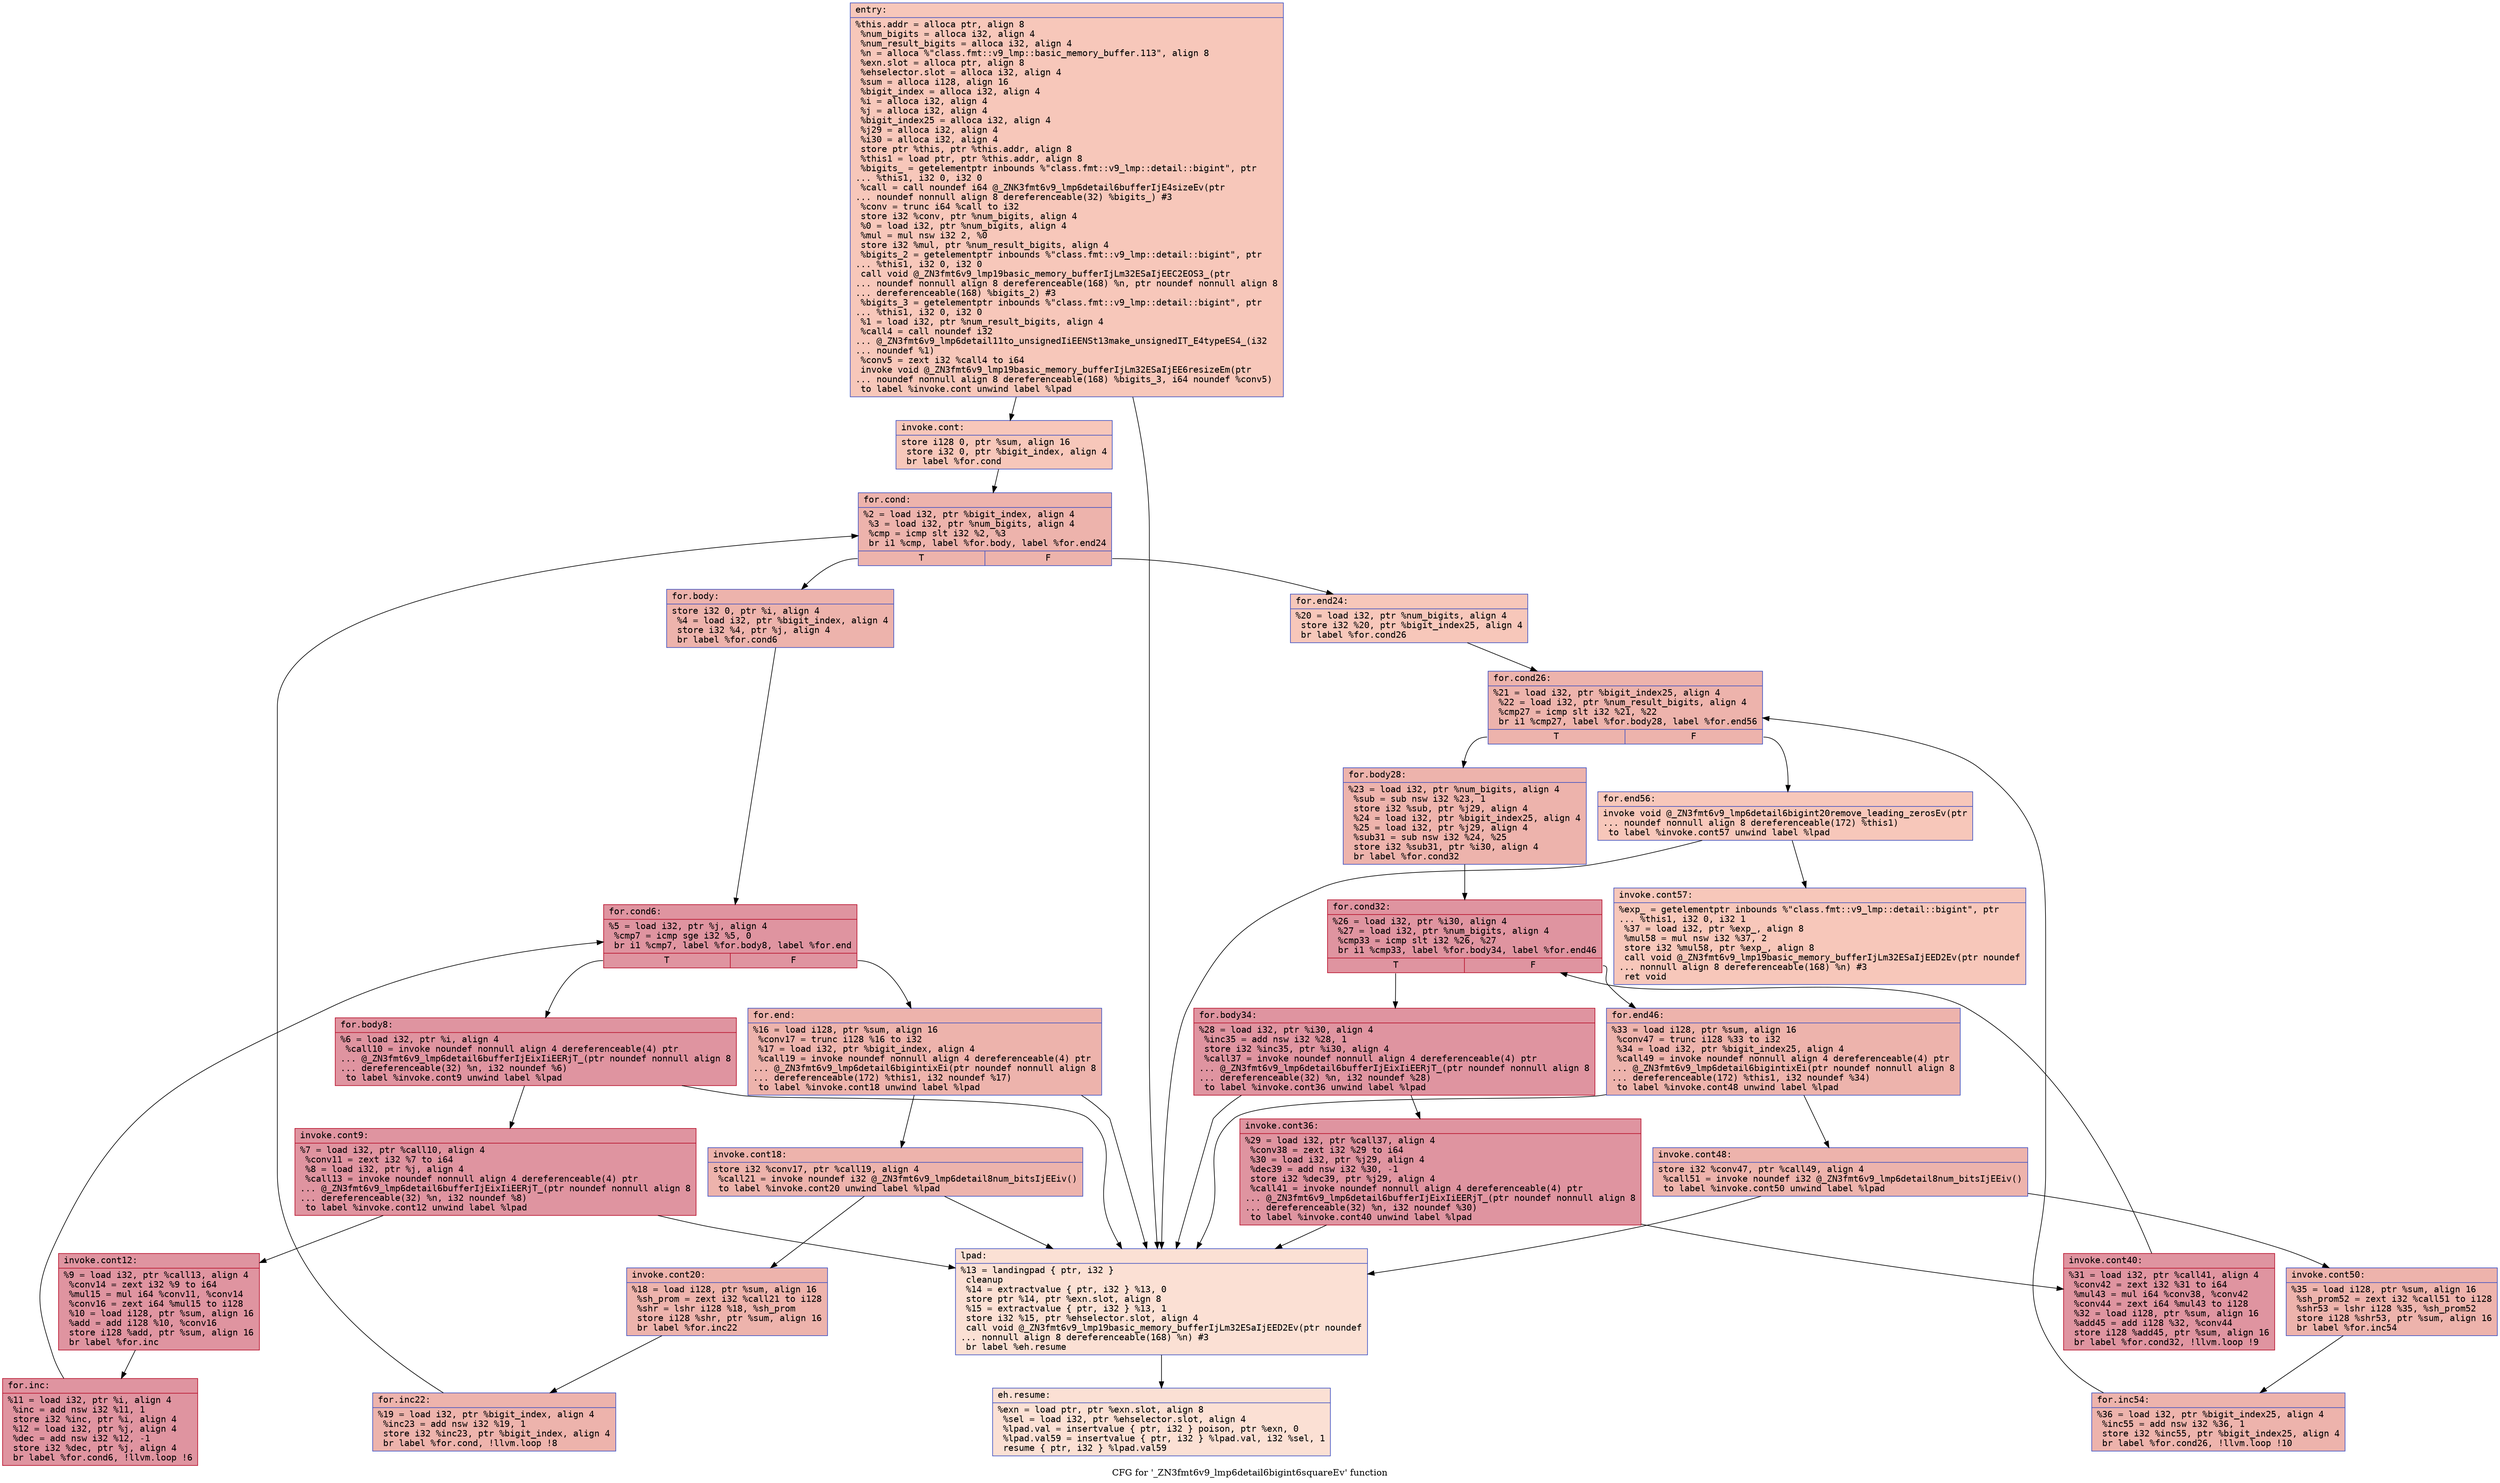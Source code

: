 digraph "CFG for '_ZN3fmt6v9_lmp6detail6bigint6squareEv' function" {
	label="CFG for '_ZN3fmt6v9_lmp6detail6bigint6squareEv' function";

	Node0x556bfec6ee60 [shape=record,color="#3d50c3ff", style=filled, fillcolor="#ec7f6370" fontname="Courier",label="{entry:\l|  %this.addr = alloca ptr, align 8\l  %num_bigits = alloca i32, align 4\l  %num_result_bigits = alloca i32, align 4\l  %n = alloca %\"class.fmt::v9_lmp::basic_memory_buffer.113\", align 8\l  %exn.slot = alloca ptr, align 8\l  %ehselector.slot = alloca i32, align 4\l  %sum = alloca i128, align 16\l  %bigit_index = alloca i32, align 4\l  %i = alloca i32, align 4\l  %j = alloca i32, align 4\l  %bigit_index25 = alloca i32, align 4\l  %j29 = alloca i32, align 4\l  %i30 = alloca i32, align 4\l  store ptr %this, ptr %this.addr, align 8\l  %this1 = load ptr, ptr %this.addr, align 8\l  %bigits_ = getelementptr inbounds %\"class.fmt::v9_lmp::detail::bigint\", ptr\l... %this1, i32 0, i32 0\l  %call = call noundef i64 @_ZNK3fmt6v9_lmp6detail6bufferIjE4sizeEv(ptr\l... noundef nonnull align 8 dereferenceable(32) %bigits_) #3\l  %conv = trunc i64 %call to i32\l  store i32 %conv, ptr %num_bigits, align 4\l  %0 = load i32, ptr %num_bigits, align 4\l  %mul = mul nsw i32 2, %0\l  store i32 %mul, ptr %num_result_bigits, align 4\l  %bigits_2 = getelementptr inbounds %\"class.fmt::v9_lmp::detail::bigint\", ptr\l... %this1, i32 0, i32 0\l  call void @_ZN3fmt6v9_lmp19basic_memory_bufferIjLm32ESaIjEEC2EOS3_(ptr\l... noundef nonnull align 8 dereferenceable(168) %n, ptr noundef nonnull align 8\l... dereferenceable(168) %bigits_2) #3\l  %bigits_3 = getelementptr inbounds %\"class.fmt::v9_lmp::detail::bigint\", ptr\l... %this1, i32 0, i32 0\l  %1 = load i32, ptr %num_result_bigits, align 4\l  %call4 = call noundef i32\l... @_ZN3fmt6v9_lmp6detail11to_unsignedIiEENSt13make_unsignedIT_E4typeES4_(i32\l... noundef %1)\l  %conv5 = zext i32 %call4 to i64\l  invoke void @_ZN3fmt6v9_lmp19basic_memory_bufferIjLm32ESaIjEE6resizeEm(ptr\l... noundef nonnull align 8 dereferenceable(168) %bigits_3, i64 noundef %conv5)\l          to label %invoke.cont unwind label %lpad\l}"];
	Node0x556bfec6ee60 -> Node0x556bfec70540[tooltip="entry -> invoke.cont\nProbability 100.00%" ];
	Node0x556bfec6ee60 -> Node0x556bfec6f530[tooltip="entry -> lpad\nProbability 0.00%" ];
	Node0x556bfec70540 [shape=record,color="#3d50c3ff", style=filled, fillcolor="#ec7f6370" fontname="Courier",label="{invoke.cont:\l|  store i128 0, ptr %sum, align 16\l  store i32 0, ptr %bigit_index, align 4\l  br label %for.cond\l}"];
	Node0x556bfec70540 -> Node0x556bfec70390[tooltip="invoke.cont -> for.cond\nProbability 100.00%" ];
	Node0x556bfec70390 [shape=record,color="#3d50c3ff", style=filled, fillcolor="#d6524470" fontname="Courier",label="{for.cond:\l|  %2 = load i32, ptr %bigit_index, align 4\l  %3 = load i32, ptr %num_bigits, align 4\l  %cmp = icmp slt i32 %2, %3\l  br i1 %cmp, label %for.body, label %for.end24\l|{<s0>T|<s1>F}}"];
	Node0x556bfec70390:s0 -> Node0x556bfec70c50[tooltip="for.cond -> for.body\nProbability 96.88%" ];
	Node0x556bfec70390:s1 -> Node0x556bfec70ca0[tooltip="for.cond -> for.end24\nProbability 3.12%" ];
	Node0x556bfec70c50 [shape=record,color="#3d50c3ff", style=filled, fillcolor="#d6524470" fontname="Courier",label="{for.body:\l|  store i32 0, ptr %i, align 4\l  %4 = load i32, ptr %bigit_index, align 4\l  store i32 %4, ptr %j, align 4\l  br label %for.cond6\l}"];
	Node0x556bfec70c50 -> Node0x556bfec70ff0[tooltip="for.body -> for.cond6\nProbability 100.00%" ];
	Node0x556bfec70ff0 [shape=record,color="#b70d28ff", style=filled, fillcolor="#b70d2870" fontname="Courier",label="{for.cond6:\l|  %5 = load i32, ptr %j, align 4\l  %cmp7 = icmp sge i32 %5, 0\l  br i1 %cmp7, label %for.body8, label %for.end\l|{<s0>T|<s1>F}}"];
	Node0x556bfec70ff0:s0 -> Node0x556bfec711f0[tooltip="for.cond6 -> for.body8\nProbability 96.88%" ];
	Node0x556bfec70ff0:s1 -> Node0x556bfec71270[tooltip="for.cond6 -> for.end\nProbability 3.12%" ];
	Node0x556bfec711f0 [shape=record,color="#b70d28ff", style=filled, fillcolor="#b70d2870" fontname="Courier",label="{for.body8:\l|  %6 = load i32, ptr %i, align 4\l  %call10 = invoke noundef nonnull align 4 dereferenceable(4) ptr\l... @_ZN3fmt6v9_lmp6detail6bufferIjEixIiEERjT_(ptr noundef nonnull align 8\l... dereferenceable(32) %n, i32 noundef %6)\l          to label %invoke.cont9 unwind label %lpad\l}"];
	Node0x556bfec711f0 -> Node0x556bfec71470[tooltip="for.body8 -> invoke.cont9\nProbability 100.00%" ];
	Node0x556bfec711f0 -> Node0x556bfec6f530[tooltip="for.body8 -> lpad\nProbability 0.00%" ];
	Node0x556bfec71470 [shape=record,color="#b70d28ff", style=filled, fillcolor="#b70d2870" fontname="Courier",label="{invoke.cont9:\l|  %7 = load i32, ptr %call10, align 4\l  %conv11 = zext i32 %7 to i64\l  %8 = load i32, ptr %j, align 4\l  %call13 = invoke noundef nonnull align 4 dereferenceable(4) ptr\l... @_ZN3fmt6v9_lmp6detail6bufferIjEixIiEERjT_(ptr noundef nonnull align 8\l... dereferenceable(32) %n, i32 noundef %8)\l          to label %invoke.cont12 unwind label %lpad\l}"];
	Node0x556bfec71470 -> Node0x556bfec71910[tooltip="invoke.cont9 -> invoke.cont12\nProbability 100.00%" ];
	Node0x556bfec71470 -> Node0x556bfec6f530[tooltip="invoke.cont9 -> lpad\nProbability 0.00%" ];
	Node0x556bfec71910 [shape=record,color="#b70d28ff", style=filled, fillcolor="#b70d2870" fontname="Courier",label="{invoke.cont12:\l|  %9 = load i32, ptr %call13, align 4\l  %conv14 = zext i32 %9 to i64\l  %mul15 = mul i64 %conv11, %conv14\l  %conv16 = zext i64 %mul15 to i128\l  %10 = load i128, ptr %sum, align 16\l  %add = add i128 %10, %conv16\l  store i128 %add, ptr %sum, align 16\l  br label %for.inc\l}"];
	Node0x556bfec71910 -> Node0x556bfec71f60[tooltip="invoke.cont12 -> for.inc\nProbability 100.00%" ];
	Node0x556bfec71f60 [shape=record,color="#b70d28ff", style=filled, fillcolor="#b70d2870" fontname="Courier",label="{for.inc:\l|  %11 = load i32, ptr %i, align 4\l  %inc = add nsw i32 %11, 1\l  store i32 %inc, ptr %i, align 4\l  %12 = load i32, ptr %j, align 4\l  %dec = add nsw i32 %12, -1\l  store i32 %dec, ptr %j, align 4\l  br label %for.cond6, !llvm.loop !6\l}"];
	Node0x556bfec71f60 -> Node0x556bfec70ff0[tooltip="for.inc -> for.cond6\nProbability 100.00%" ];
	Node0x556bfec6f530 [shape=record,color="#3d50c3ff", style=filled, fillcolor="#f7b99e70" fontname="Courier",label="{lpad:\l|  %13 = landingpad \{ ptr, i32 \}\l          cleanup\l  %14 = extractvalue \{ ptr, i32 \} %13, 0\l  store ptr %14, ptr %exn.slot, align 8\l  %15 = extractvalue \{ ptr, i32 \} %13, 1\l  store i32 %15, ptr %ehselector.slot, align 4\l  call void @_ZN3fmt6v9_lmp19basic_memory_bufferIjLm32ESaIjEED2Ev(ptr noundef\l... nonnull align 8 dereferenceable(168) %n) #3\l  br label %eh.resume\l}"];
	Node0x556bfec6f530 -> Node0x556bfec72980[tooltip="lpad -> eh.resume\nProbability 100.00%" ];
	Node0x556bfec71270 [shape=record,color="#3d50c3ff", style=filled, fillcolor="#d6524470" fontname="Courier",label="{for.end:\l|  %16 = load i128, ptr %sum, align 16\l  %conv17 = trunc i128 %16 to i32\l  %17 = load i32, ptr %bigit_index, align 4\l  %call19 = invoke noundef nonnull align 4 dereferenceable(4) ptr\l... @_ZN3fmt6v9_lmp6detail6bigintixEi(ptr noundef nonnull align 8\l... dereferenceable(172) %this1, i32 noundef %17)\l          to label %invoke.cont18 unwind label %lpad\l}"];
	Node0x556bfec71270 -> Node0x556bfec72be0[tooltip="for.end -> invoke.cont18\nProbability 100.00%" ];
	Node0x556bfec71270 -> Node0x556bfec6f530[tooltip="for.end -> lpad\nProbability 0.00%" ];
	Node0x556bfec72be0 [shape=record,color="#3d50c3ff", style=filled, fillcolor="#d6524470" fontname="Courier",label="{invoke.cont18:\l|  store i32 %conv17, ptr %call19, align 4\l  %call21 = invoke noundef i32 @_ZN3fmt6v9_lmp6detail8num_bitsIjEEiv()\l          to label %invoke.cont20 unwind label %lpad\l}"];
	Node0x556bfec72be0 -> Node0x556bfec70830[tooltip="invoke.cont18 -> invoke.cont20\nProbability 100.00%" ];
	Node0x556bfec72be0 -> Node0x556bfec6f530[tooltip="invoke.cont18 -> lpad\nProbability 0.00%" ];
	Node0x556bfec70830 [shape=record,color="#3d50c3ff", style=filled, fillcolor="#d6524470" fontname="Courier",label="{invoke.cont20:\l|  %18 = load i128, ptr %sum, align 16\l  %sh_prom = zext i32 %call21 to i128\l  %shr = lshr i128 %18, %sh_prom\l  store i128 %shr, ptr %sum, align 16\l  br label %for.inc22\l}"];
	Node0x556bfec70830 -> Node0x556bfec737a0[tooltip="invoke.cont20 -> for.inc22\nProbability 100.00%" ];
	Node0x556bfec737a0 [shape=record,color="#3d50c3ff", style=filled, fillcolor="#d6524470" fontname="Courier",label="{for.inc22:\l|  %19 = load i32, ptr %bigit_index, align 4\l  %inc23 = add nsw i32 %19, 1\l  store i32 %inc23, ptr %bigit_index, align 4\l  br label %for.cond, !llvm.loop !8\l}"];
	Node0x556bfec737a0 -> Node0x556bfec70390[tooltip="for.inc22 -> for.cond\nProbability 100.00%" ];
	Node0x556bfec70ca0 [shape=record,color="#3d50c3ff", style=filled, fillcolor="#ec7f6370" fontname="Courier",label="{for.end24:\l|  %20 = load i32, ptr %num_bigits, align 4\l  store i32 %20, ptr %bigit_index25, align 4\l  br label %for.cond26\l}"];
	Node0x556bfec70ca0 -> Node0x556bfec73c90[tooltip="for.end24 -> for.cond26\nProbability 100.00%" ];
	Node0x556bfec73c90 [shape=record,color="#3d50c3ff", style=filled, fillcolor="#d6524470" fontname="Courier",label="{for.cond26:\l|  %21 = load i32, ptr %bigit_index25, align 4\l  %22 = load i32, ptr %num_result_bigits, align 4\l  %cmp27 = icmp slt i32 %21, %22\l  br i1 %cmp27, label %for.body28, label %for.end56\l|{<s0>T|<s1>F}}"];
	Node0x556bfec73c90:s0 -> Node0x556bfec73f90[tooltip="for.cond26 -> for.body28\nProbability 96.88%" ];
	Node0x556bfec73c90:s1 -> Node0x556bfec73fe0[tooltip="for.cond26 -> for.end56\nProbability 3.12%" ];
	Node0x556bfec73f90 [shape=record,color="#3d50c3ff", style=filled, fillcolor="#d6524470" fontname="Courier",label="{for.body28:\l|  %23 = load i32, ptr %num_bigits, align 4\l  %sub = sub nsw i32 %23, 1\l  store i32 %sub, ptr %j29, align 4\l  %24 = load i32, ptr %bigit_index25, align 4\l  %25 = load i32, ptr %j29, align 4\l  %sub31 = sub nsw i32 %24, %25\l  store i32 %sub31, ptr %i30, align 4\l  br label %for.cond32\l}"];
	Node0x556bfec73f90 -> Node0x556bfec74500[tooltip="for.body28 -> for.cond32\nProbability 100.00%" ];
	Node0x556bfec74500 [shape=record,color="#b70d28ff", style=filled, fillcolor="#b70d2870" fontname="Courier",label="{for.cond32:\l|  %26 = load i32, ptr %i30, align 4\l  %27 = load i32, ptr %num_bigits, align 4\l  %cmp33 = icmp slt i32 %26, %27\l  br i1 %cmp33, label %for.body34, label %for.end46\l|{<s0>T|<s1>F}}"];
	Node0x556bfec74500:s0 -> Node0x556bfec747a0[tooltip="for.cond32 -> for.body34\nProbability 96.88%" ];
	Node0x556bfec74500:s1 -> Node0x556bfec74820[tooltip="for.cond32 -> for.end46\nProbability 3.12%" ];
	Node0x556bfec747a0 [shape=record,color="#b70d28ff", style=filled, fillcolor="#b70d2870" fontname="Courier",label="{for.body34:\l|  %28 = load i32, ptr %i30, align 4\l  %inc35 = add nsw i32 %28, 1\l  store i32 %inc35, ptr %i30, align 4\l  %call37 = invoke noundef nonnull align 4 dereferenceable(4) ptr\l... @_ZN3fmt6v9_lmp6detail6bufferIjEixIiEERjT_(ptr noundef nonnull align 8\l... dereferenceable(32) %n, i32 noundef %28)\l          to label %invoke.cont36 unwind label %lpad\l}"];
	Node0x556bfec747a0 -> Node0x556bfec74bc0[tooltip="for.body34 -> invoke.cont36\nProbability 100.00%" ];
	Node0x556bfec747a0 -> Node0x556bfec6f530[tooltip="for.body34 -> lpad\nProbability 0.00%" ];
	Node0x556bfec74bc0 [shape=record,color="#b70d28ff", style=filled, fillcolor="#b70d2870" fontname="Courier",label="{invoke.cont36:\l|  %29 = load i32, ptr %call37, align 4\l  %conv38 = zext i32 %29 to i64\l  %30 = load i32, ptr %j29, align 4\l  %dec39 = add nsw i32 %30, -1\l  store i32 %dec39, ptr %j29, align 4\l  %call41 = invoke noundef nonnull align 4 dereferenceable(4) ptr\l... @_ZN3fmt6v9_lmp6detail6bufferIjEixIiEERjT_(ptr noundef nonnull align 8\l... dereferenceable(32) %n, i32 noundef %30)\l          to label %invoke.cont40 unwind label %lpad\l}"];
	Node0x556bfec74bc0 -> Node0x556bfec750d0[tooltip="invoke.cont36 -> invoke.cont40\nProbability 100.00%" ];
	Node0x556bfec74bc0 -> Node0x556bfec6f530[tooltip="invoke.cont36 -> lpad\nProbability 0.00%" ];
	Node0x556bfec750d0 [shape=record,color="#b70d28ff", style=filled, fillcolor="#b70d2870" fontname="Courier",label="{invoke.cont40:\l|  %31 = load i32, ptr %call41, align 4\l  %conv42 = zext i32 %31 to i64\l  %mul43 = mul i64 %conv38, %conv42\l  %conv44 = zext i64 %mul43 to i128\l  %32 = load i128, ptr %sum, align 16\l  %add45 = add i128 %32, %conv44\l  store i128 %add45, ptr %sum, align 16\l  br label %for.cond32, !llvm.loop !9\l}"];
	Node0x556bfec750d0 -> Node0x556bfec74500[tooltip="invoke.cont40 -> for.cond32\nProbability 100.00%" ];
	Node0x556bfec74820 [shape=record,color="#3d50c3ff", style=filled, fillcolor="#d6524470" fontname="Courier",label="{for.end46:\l|  %33 = load i128, ptr %sum, align 16\l  %conv47 = trunc i128 %33 to i32\l  %34 = load i32, ptr %bigit_index25, align 4\l  %call49 = invoke noundef nonnull align 4 dereferenceable(4) ptr\l... @_ZN3fmt6v9_lmp6detail6bigintixEi(ptr noundef nonnull align 8\l... dereferenceable(172) %this1, i32 noundef %34)\l          to label %invoke.cont48 unwind label %lpad\l}"];
	Node0x556bfec74820 -> Node0x556bfec759e0[tooltip="for.end46 -> invoke.cont48\nProbability 100.00%" ];
	Node0x556bfec74820 -> Node0x556bfec6f530[tooltip="for.end46 -> lpad\nProbability 0.00%" ];
	Node0x556bfec759e0 [shape=record,color="#3d50c3ff", style=filled, fillcolor="#d6524470" fontname="Courier",label="{invoke.cont48:\l|  store i32 %conv47, ptr %call49, align 4\l  %call51 = invoke noundef i32 @_ZN3fmt6v9_lmp6detail8num_bitsIjEEiv()\l          to label %invoke.cont50 unwind label %lpad\l}"];
	Node0x556bfec759e0 -> Node0x556bfec75cc0[tooltip="invoke.cont48 -> invoke.cont50\nProbability 100.00%" ];
	Node0x556bfec759e0 -> Node0x556bfec6f530[tooltip="invoke.cont48 -> lpad\nProbability 0.00%" ];
	Node0x556bfec75cc0 [shape=record,color="#3d50c3ff", style=filled, fillcolor="#d6524470" fontname="Courier",label="{invoke.cont50:\l|  %35 = load i128, ptr %sum, align 16\l  %sh_prom52 = zext i32 %call51 to i128\l  %shr53 = lshr i128 %35, %sh_prom52\l  store i128 %shr53, ptr %sum, align 16\l  br label %for.inc54\l}"];
	Node0x556bfec75cc0 -> Node0x556bfec76090[tooltip="invoke.cont50 -> for.inc54\nProbability 100.00%" ];
	Node0x556bfec76090 [shape=record,color="#3d50c3ff", style=filled, fillcolor="#d6524470" fontname="Courier",label="{for.inc54:\l|  %36 = load i32, ptr %bigit_index25, align 4\l  %inc55 = add nsw i32 %36, 1\l  store i32 %inc55, ptr %bigit_index25, align 4\l  br label %for.cond26, !llvm.loop !10\l}"];
	Node0x556bfec76090 -> Node0x556bfec73c90[tooltip="for.inc54 -> for.cond26\nProbability 100.00%" ];
	Node0x556bfec73fe0 [shape=record,color="#3d50c3ff", style=filled, fillcolor="#ec7f6370" fontname="Courier",label="{for.end56:\l|  invoke void @_ZN3fmt6v9_lmp6detail6bigint20remove_leading_zerosEv(ptr\l... noundef nonnull align 8 dereferenceable(172) %this1)\l          to label %invoke.cont57 unwind label %lpad\l}"];
	Node0x556bfec73fe0 -> Node0x556bfec76520[tooltip="for.end56 -> invoke.cont57\nProbability 100.00%" ];
	Node0x556bfec73fe0 -> Node0x556bfec6f530[tooltip="for.end56 -> lpad\nProbability 0.00%" ];
	Node0x556bfec76520 [shape=record,color="#3d50c3ff", style=filled, fillcolor="#ec7f6370" fontname="Courier",label="{invoke.cont57:\l|  %exp_ = getelementptr inbounds %\"class.fmt::v9_lmp::detail::bigint\", ptr\l... %this1, i32 0, i32 1\l  %37 = load i32, ptr %exp_, align 8\l  %mul58 = mul nsw i32 %37, 2\l  store i32 %mul58, ptr %exp_, align 8\l  call void @_ZN3fmt6v9_lmp19basic_memory_bufferIjLm32ESaIjEED2Ev(ptr noundef\l... nonnull align 8 dereferenceable(168) %n) #3\l  ret void\l}"];
	Node0x556bfec72980 [shape=record,color="#3d50c3ff", style=filled, fillcolor="#f7b99e70" fontname="Courier",label="{eh.resume:\l|  %exn = load ptr, ptr %exn.slot, align 8\l  %sel = load i32, ptr %ehselector.slot, align 4\l  %lpad.val = insertvalue \{ ptr, i32 \} poison, ptr %exn, 0\l  %lpad.val59 = insertvalue \{ ptr, i32 \} %lpad.val, i32 %sel, 1\l  resume \{ ptr, i32 \} %lpad.val59\l}"];
}
